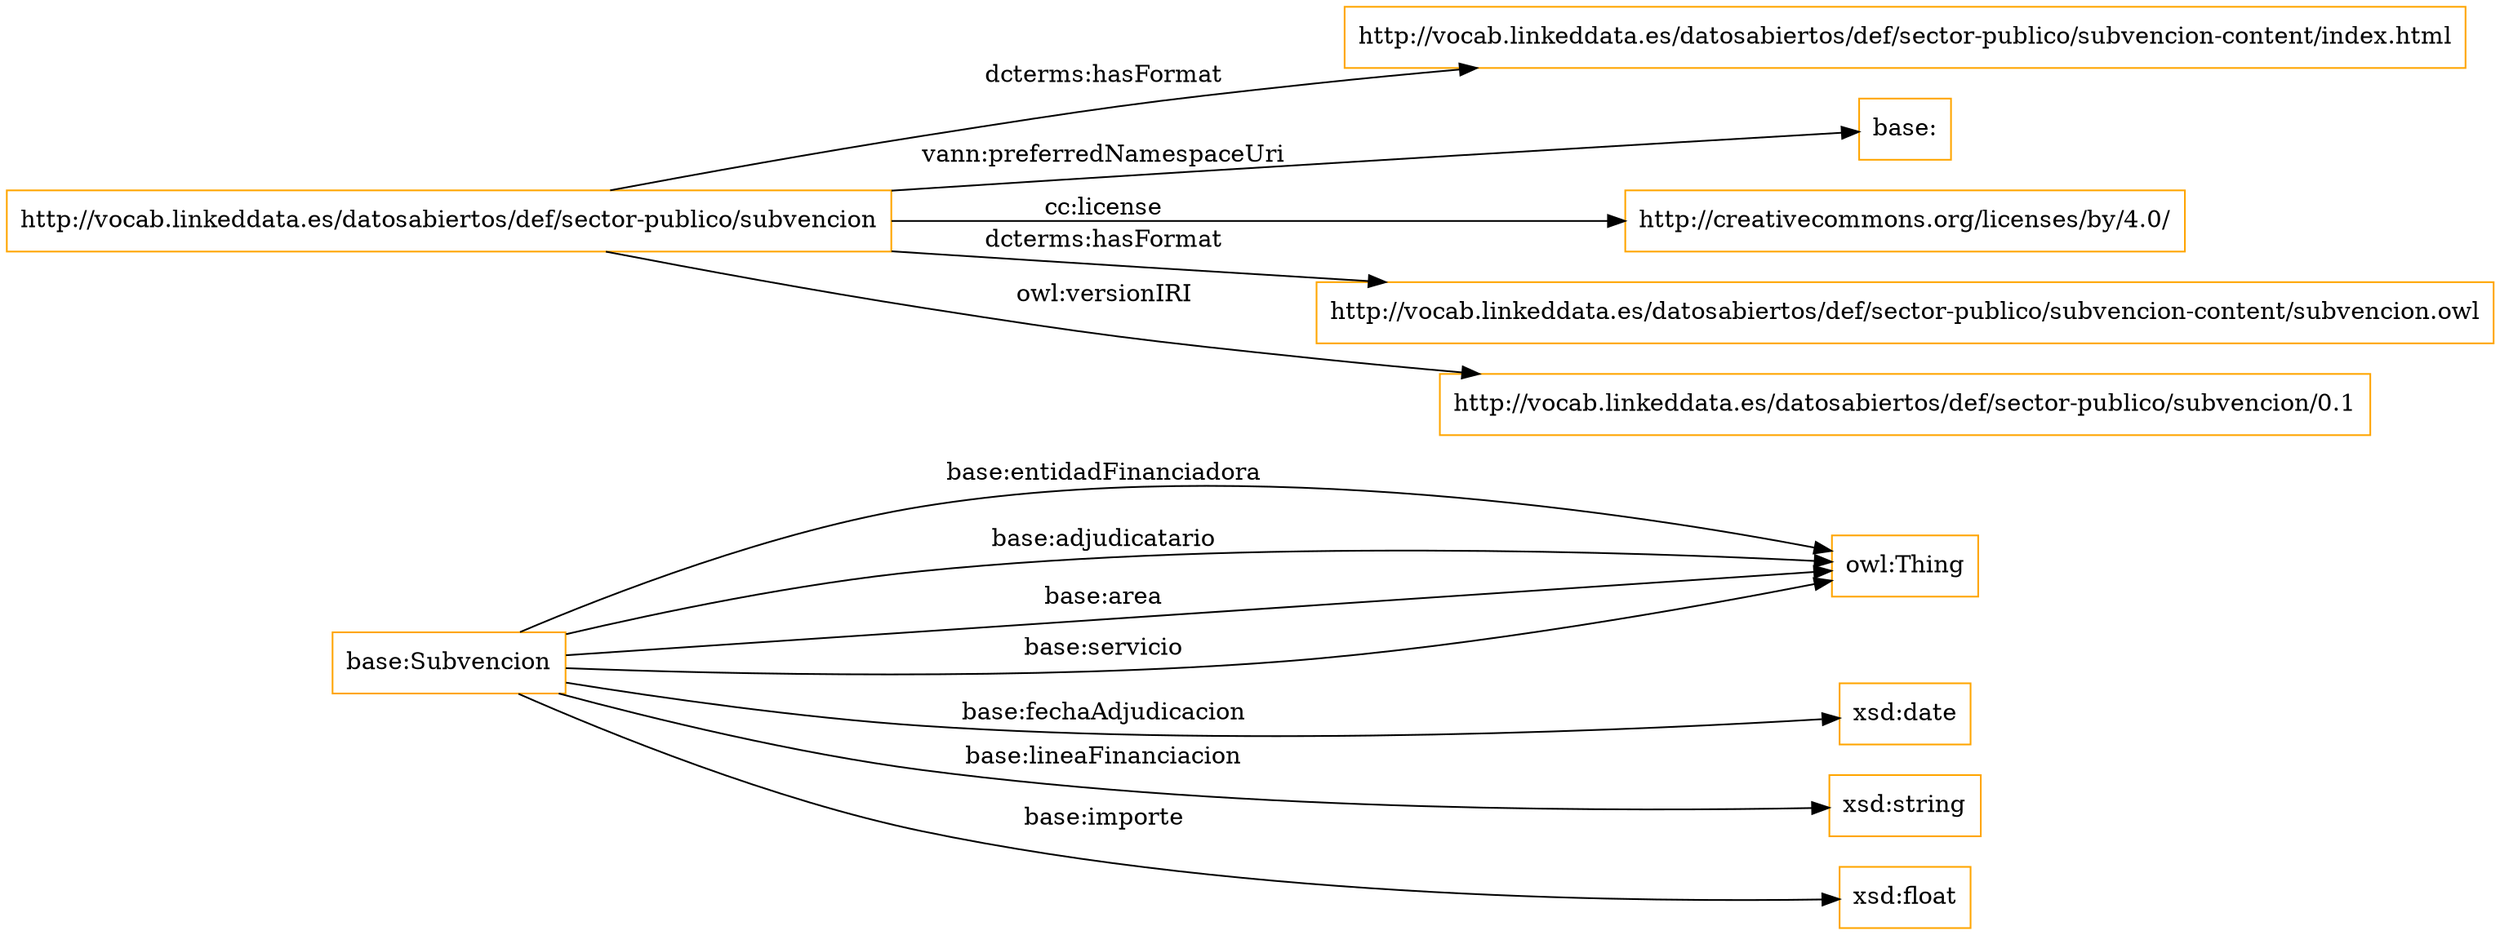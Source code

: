 digraph ar2dtool_diagram { 
rankdir=LR;
size="1501"
node [shape = rectangle, color="orange"]; "base:Subvencion" ; /*classes style*/
	"http://vocab.linkeddata.es/datosabiertos/def/sector-publico/subvencion" -> "http://vocab.linkeddata.es/datosabiertos/def/sector-publico/subvencion-content/index.html" [ label = "dcterms:hasFormat" ];
	"http://vocab.linkeddata.es/datosabiertos/def/sector-publico/subvencion" -> "base:" [ label = "vann:preferredNamespaceUri" ];
	"http://vocab.linkeddata.es/datosabiertos/def/sector-publico/subvencion" -> "http://creativecommons.org/licenses/by/4.0/" [ label = "cc:license" ];
	"http://vocab.linkeddata.es/datosabiertos/def/sector-publico/subvencion" -> "http://vocab.linkeddata.es/datosabiertos/def/sector-publico/subvencion-content/subvencion.owl" [ label = "dcterms:hasFormat" ];
	"http://vocab.linkeddata.es/datosabiertos/def/sector-publico/subvencion" -> "http://vocab.linkeddata.es/datosabiertos/def/sector-publico/subvencion/0.1" [ label = "owl:versionIRI" ];
	"base:Subvencion" -> "owl:Thing" [ label = "base:entidadFinanciadora" ];
	"base:Subvencion" -> "owl:Thing" [ label = "base:adjudicatario" ];
	"base:Subvencion" -> "owl:Thing" [ label = "base:area" ];
	"base:Subvencion" -> "owl:Thing" [ label = "base:servicio" ];
	"base:Subvencion" -> "xsd:date" [ label = "base:fechaAdjudicacion" ];
	"base:Subvencion" -> "xsd:string" [ label = "base:lineaFinanciacion" ];
	"base:Subvencion" -> "xsd:float" [ label = "base:importe" ];

}
